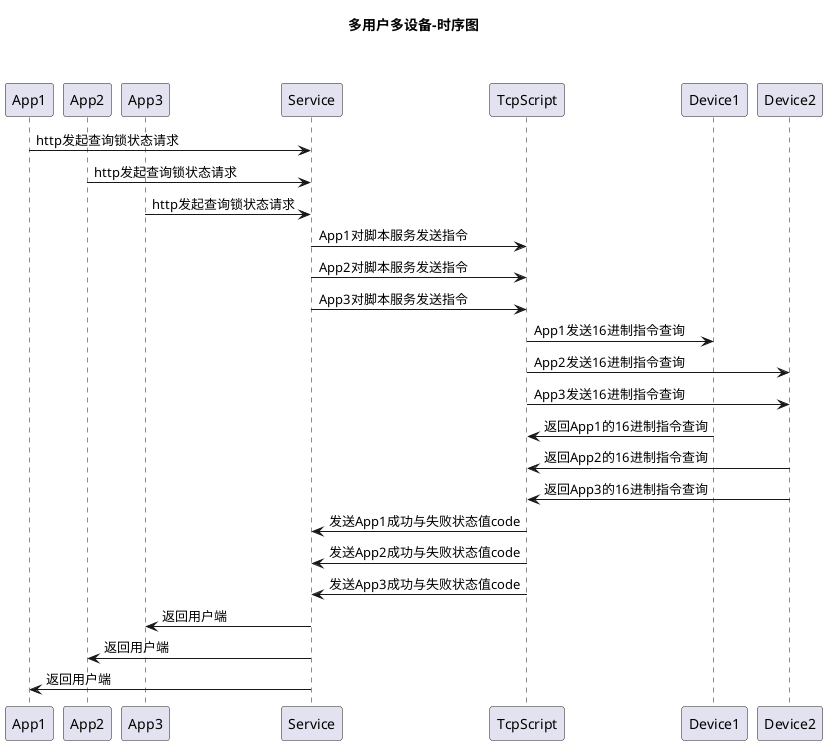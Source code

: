 @startuml
title 多用户多设备-时序图\n\n
participant App1
participant App2
participant App3
participant Service
participant TcpScript
participant Device1
participant Device2


App1 -> Service: http发起查询锁状态请求
App2 -> Service: http发起查询锁状态请求
App3 -> Service: http发起查询锁状态请求
Service -> TcpScript: App1对脚本服务发送指令
Service -> TcpScript: App2对脚本服务发送指令
Service -> TcpScript: App3对脚本服务发送指令
TcpScript ->  Device1: App1发送16进制指令查询
TcpScript ->  Device2: App2发送16进制指令查询
TcpScript ->  Device2: App3发送16进制指令查询
Device1 ->  TcpScript: 返回App1的16进制指令查询
Device2 ->  TcpScript: 返回App2的16进制指令查询
Device2 ->  TcpScript: 返回App3的16进制指令查询
TcpScript -> Service: 发送App1成功与失败状态值code
TcpScript -> Service: 发送App2成功与失败状态值code
TcpScript -> Service: 发送App3成功与失败状态值code
Service -> App3: 返回用户端
Service -> App2: 返回用户端
Service -> App1: 返回用户端
@enduml

